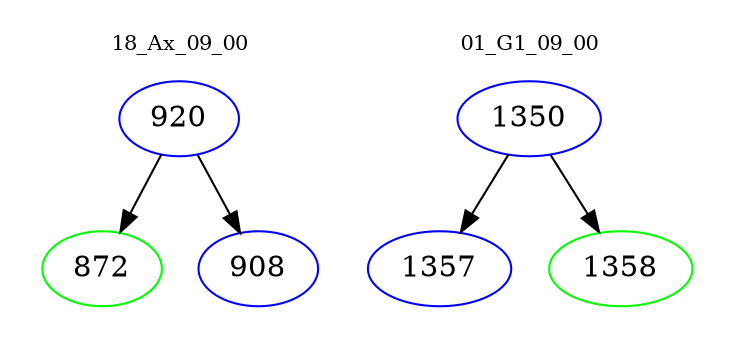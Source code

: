 digraph{
subgraph cluster_0 {
color = white
label = "18_Ax_09_00";
fontsize=10;
T0_920 [label="920", color="blue"]
T0_920 -> T0_872 [color="black"]
T0_872 [label="872", color="green"]
T0_920 -> T0_908 [color="black"]
T0_908 [label="908", color="blue"]
}
subgraph cluster_1 {
color = white
label = "01_G1_09_00";
fontsize=10;
T1_1350 [label="1350", color="blue"]
T1_1350 -> T1_1357 [color="black"]
T1_1357 [label="1357", color="blue"]
T1_1350 -> T1_1358 [color="black"]
T1_1358 [label="1358", color="green"]
}
}
